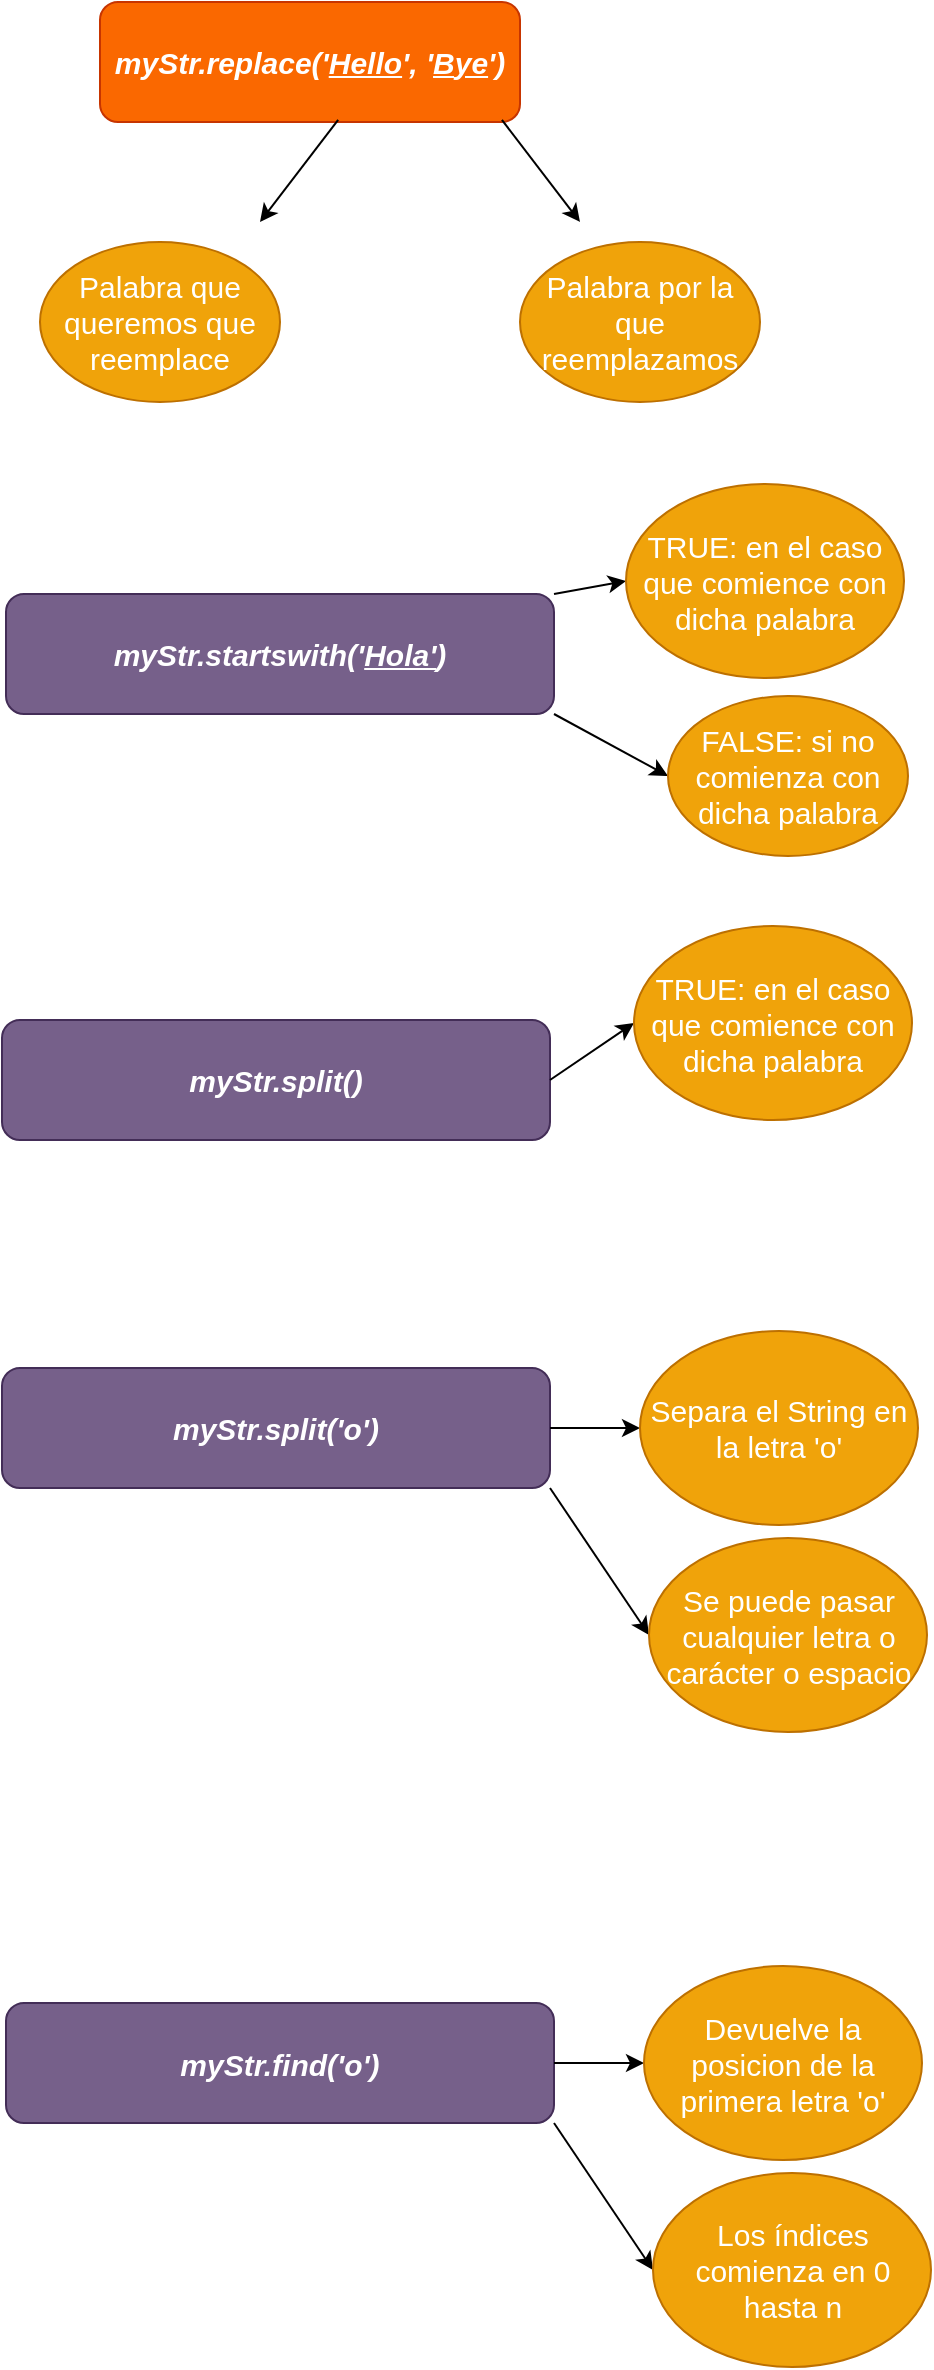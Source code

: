 <mxfile version="14.6.1" type="device"><diagram id="IY848mJUZ7QDE_5gdJfN" name="Page-1"><mxGraphModel dx="862" dy="450" grid="0" gridSize="10" guides="1" tooltips="1" connect="1" arrows="1" fold="1" page="1" pageScale="1" pageWidth="827" pageHeight="1169" math="0" shadow="0"><root><mxCell id="0"/><mxCell id="1" parent="0"/><mxCell id="Or-OydPIX9BQbv0zRn0f-1" value="&lt;i&gt;&lt;font style=&quot;font-size: 15px&quot;&gt;myStr.replace('&lt;u&gt;Hello&lt;/u&gt;', '&lt;u&gt;Bye&lt;/u&gt;')&lt;/font&gt;&lt;/i&gt;" style="rounded=1;whiteSpace=wrap;html=1;fillColor=#fa6800;strokeColor=#C73500;fontStyle=1;fontSize=15;fontColor=#ffffff;" parent="1" vertex="1"><mxGeometry x="260" y="200" width="210" height="60" as="geometry"/></mxCell><mxCell id="Or-OydPIX9BQbv0zRn0f-2" value="" style="endArrow=classic;html=1;fontSize=15;exitX=0.567;exitY=0.983;exitDx=0;exitDy=0;exitPerimeter=0;" parent="1" source="Or-OydPIX9BQbv0zRn0f-1" edge="1"><mxGeometry width="50" height="50" relative="1" as="geometry"><mxPoint x="356" y="260" as="sourcePoint"/><mxPoint x="340" y="310" as="targetPoint"/></mxGeometry></mxCell><mxCell id="Or-OydPIX9BQbv0zRn0f-3" value="" style="endArrow=classic;html=1;fontSize=15;exitX=0.957;exitY=0.983;exitDx=0;exitDy=0;exitPerimeter=0;" parent="1" source="Or-OydPIX9BQbv0zRn0f-1" edge="1"><mxGeometry width="50" height="50" relative="1" as="geometry"><mxPoint x="499.07" y="280" as="sourcePoint"/><mxPoint x="500" y="310" as="targetPoint"/><Array as="points"/></mxGeometry></mxCell><mxCell id="Or-OydPIX9BQbv0zRn0f-4" value="Palabra que queremos que reemplace" style="ellipse;whiteSpace=wrap;html=1;fontSize=15;fillColor=#f0a30a;strokeColor=#BD7000;fontColor=#ffffff;" parent="1" vertex="1"><mxGeometry x="230" y="320" width="120" height="80" as="geometry"/></mxCell><mxCell id="Or-OydPIX9BQbv0zRn0f-5" value="Palabra por la que reemplazamos" style="ellipse;whiteSpace=wrap;html=1;fontSize=15;fillColor=#f0a30a;strokeColor=#BD7000;fontColor=#ffffff;" parent="1" vertex="1"><mxGeometry x="470" y="320" width="120" height="80" as="geometry"/></mxCell><mxCell id="Or-OydPIX9BQbv0zRn0f-67" value="&lt;i&gt;&lt;font style=&quot;font-size: 15px&quot;&gt;myStr.startswith('&lt;u&gt;Hola'&lt;/u&gt;)&lt;/font&gt;&lt;/i&gt;" style="rounded=1;whiteSpace=wrap;html=1;fillColor=#76608a;strokeColor=#432D57;fontStyle=1;fontSize=15;fontColor=#ffffff;" parent="1" vertex="1"><mxGeometry x="213" y="496" width="274" height="60" as="geometry"/></mxCell><mxCell id="Or-OydPIX9BQbv0zRn0f-68" value="" style="endArrow=classic;html=1;fontSize=15;exitX=1;exitY=1;exitDx=0;exitDy=0;entryX=0;entryY=0.5;entryDx=0;entryDy=0;" parent="1" source="Or-OydPIX9BQbv0zRn0f-67" target="Or-OydPIX9BQbv0zRn0f-70" edge="1"><mxGeometry width="50" height="50" relative="1" as="geometry"><mxPoint x="309" y="556" as="sourcePoint"/><mxPoint x="540" y="556" as="targetPoint"/></mxGeometry></mxCell><mxCell id="Or-OydPIX9BQbv0zRn0f-69" value="" style="endArrow=classic;html=1;fontSize=15;exitX=1;exitY=0;exitDx=0;exitDy=0;entryX=0;entryY=0.5;entryDx=0;entryDy=0;" parent="1" source="Or-OydPIX9BQbv0zRn0f-67" target="Or-OydPIX9BQbv0zRn0f-71" edge="1"><mxGeometry width="50" height="50" relative="1" as="geometry"><mxPoint x="452.07" y="576" as="sourcePoint"/><mxPoint x="539" y="496" as="targetPoint"/><Array as="points"/></mxGeometry></mxCell><mxCell id="Or-OydPIX9BQbv0zRn0f-70" value="FALSE: si no comienza con dicha palabra" style="ellipse;whiteSpace=wrap;html=1;fontSize=15;fillColor=#f0a30a;strokeColor=#BD7000;fontColor=#ffffff;" parent="1" vertex="1"><mxGeometry x="544" y="547" width="120" height="80" as="geometry"/></mxCell><mxCell id="Or-OydPIX9BQbv0zRn0f-71" value="TRUE: en el caso que comience con dicha palabra" style="ellipse;whiteSpace=wrap;html=1;fontSize=15;fillColor=#f0a30a;strokeColor=#BD7000;fontColor=#ffffff;" parent="1" vertex="1"><mxGeometry x="523" y="441" width="139" height="97" as="geometry"/></mxCell><mxCell id="Or-OydPIX9BQbv0zRn0f-73" value="&lt;i&gt;&lt;font style=&quot;font-size: 15px&quot;&gt;myStr.split()&lt;/font&gt;&lt;/i&gt;" style="rounded=1;whiteSpace=wrap;html=1;fillColor=#76608a;strokeColor=#432D57;fontStyle=1;fontSize=15;fontColor=#ffffff;" parent="1" vertex="1"><mxGeometry x="211" y="709" width="274" height="60" as="geometry"/></mxCell><mxCell id="Or-OydPIX9BQbv0zRn0f-75" value="" style="endArrow=classic;html=1;fontSize=15;exitX=1;exitY=0.5;exitDx=0;exitDy=0;entryX=0;entryY=0.5;entryDx=0;entryDy=0;" parent="1" source="Or-OydPIX9BQbv0zRn0f-73" target="Or-OydPIX9BQbv0zRn0f-77" edge="1"><mxGeometry width="50" height="50" relative="1" as="geometry"><mxPoint x="450.07" y="789" as="sourcePoint"/><mxPoint x="537" y="709" as="targetPoint"/><Array as="points"/></mxGeometry></mxCell><mxCell id="Or-OydPIX9BQbv0zRn0f-77" value="TRUE: en el caso que comience con dicha palabra" style="ellipse;whiteSpace=wrap;html=1;fontSize=15;fillColor=#f0a30a;strokeColor=#BD7000;fontColor=#ffffff;" parent="1" vertex="1"><mxGeometry x="527" y="662" width="139" height="97" as="geometry"/></mxCell><mxCell id="5eHRKPPBl8xN0nKChqtK-1" value="&lt;i&gt;&lt;font style=&quot;font-size: 15px&quot;&gt;myStr.split('o')&lt;/font&gt;&lt;/i&gt;" style="rounded=1;whiteSpace=wrap;html=1;fillColor=#76608a;strokeColor=#432D57;fontStyle=1;fontSize=15;fontColor=#ffffff;" vertex="1" parent="1"><mxGeometry x="211" y="883" width="274" height="60" as="geometry"/></mxCell><mxCell id="5eHRKPPBl8xN0nKChqtK-2" value="" style="endArrow=classic;html=1;fontSize=15;exitX=1;exitY=0.5;exitDx=0;exitDy=0;entryX=0;entryY=0.5;entryDx=0;entryDy=0;" edge="1" parent="1" source="5eHRKPPBl8xN0nKChqtK-1" target="5eHRKPPBl8xN0nKChqtK-3"><mxGeometry width="50" height="50" relative="1" as="geometry"><mxPoint x="450.07" y="963" as="sourcePoint"/><mxPoint x="537" y="883" as="targetPoint"/><Array as="points"/></mxGeometry></mxCell><mxCell id="5eHRKPPBl8xN0nKChqtK-3" value="Separa el String en la letra 'o'" style="ellipse;whiteSpace=wrap;html=1;fontSize=15;fillColor=#f0a30a;strokeColor=#BD7000;fontColor=#ffffff;" vertex="1" parent="1"><mxGeometry x="530" y="864.5" width="139" height="97" as="geometry"/></mxCell><mxCell id="5eHRKPPBl8xN0nKChqtK-4" value="" style="endArrow=classic;html=1;fontSize=15;exitX=1;exitY=1;exitDx=0;exitDy=0;entryX=0;entryY=0.5;entryDx=0;entryDy=0;" edge="1" parent="1" source="5eHRKPPBl8xN0nKChqtK-1" target="5eHRKPPBl8xN0nKChqtK-5"><mxGeometry width="50" height="50" relative="1" as="geometry"><mxPoint x="497" y="989" as="sourcePoint"/><mxPoint x="528" y="989" as="targetPoint"/><Array as="points"/></mxGeometry></mxCell><mxCell id="5eHRKPPBl8xN0nKChqtK-5" value="Se puede pasar cualquier letra o carácter o espacio" style="ellipse;whiteSpace=wrap;html=1;fontSize=15;fillColor=#f0a30a;strokeColor=#BD7000;fontColor=#ffffff;" vertex="1" parent="1"><mxGeometry x="534.5" y="968" width="139" height="97" as="geometry"/></mxCell><mxCell id="5eHRKPPBl8xN0nKChqtK-6" value="&lt;i&gt;&lt;font style=&quot;font-size: 15px&quot;&gt;myStr.find('o')&lt;/font&gt;&lt;/i&gt;" style="rounded=1;whiteSpace=wrap;html=1;fillColor=#76608a;strokeColor=#432D57;fontStyle=1;fontSize=15;fontColor=#ffffff;" vertex="1" parent="1"><mxGeometry x="213" y="1200.5" width="274" height="60" as="geometry"/></mxCell><mxCell id="5eHRKPPBl8xN0nKChqtK-7" value="" style="endArrow=classic;html=1;fontSize=15;exitX=1;exitY=0.5;exitDx=0;exitDy=0;entryX=0;entryY=0.5;entryDx=0;entryDy=0;" edge="1" parent="1" source="5eHRKPPBl8xN0nKChqtK-6" target="5eHRKPPBl8xN0nKChqtK-8"><mxGeometry width="50" height="50" relative="1" as="geometry"><mxPoint x="452.07" y="1280.5" as="sourcePoint"/><mxPoint x="539" y="1200.5" as="targetPoint"/><Array as="points"/></mxGeometry></mxCell><mxCell id="5eHRKPPBl8xN0nKChqtK-8" value="Devuelve la posicion de la primera letra 'o'" style="ellipse;whiteSpace=wrap;html=1;fontSize=15;fillColor=#f0a30a;strokeColor=#BD7000;fontColor=#ffffff;" vertex="1" parent="1"><mxGeometry x="532" y="1182" width="139" height="97" as="geometry"/></mxCell><mxCell id="5eHRKPPBl8xN0nKChqtK-9" value="" style="endArrow=classic;html=1;fontSize=15;exitX=1;exitY=1;exitDx=0;exitDy=0;entryX=0;entryY=0.5;entryDx=0;entryDy=0;" edge="1" parent="1" source="5eHRKPPBl8xN0nKChqtK-6" target="5eHRKPPBl8xN0nKChqtK-10"><mxGeometry width="50" height="50" relative="1" as="geometry"><mxPoint x="499" y="1306.5" as="sourcePoint"/><mxPoint x="530" y="1306.5" as="targetPoint"/><Array as="points"/></mxGeometry></mxCell><mxCell id="5eHRKPPBl8xN0nKChqtK-10" value="Los índices comienza en 0 hasta n" style="ellipse;whiteSpace=wrap;html=1;fontSize=15;fillColor=#f0a30a;strokeColor=#BD7000;fontColor=#ffffff;" vertex="1" parent="1"><mxGeometry x="536.5" y="1285.5" width="139" height="97" as="geometry"/></mxCell></root></mxGraphModel></diagram></mxfile>